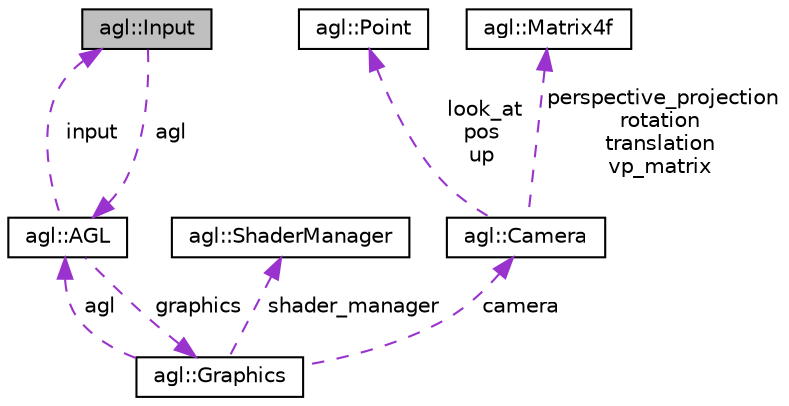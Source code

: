 digraph "agl::Input"
{
 // LATEX_PDF_SIZE
  edge [fontname="Helvetica",fontsize="10",labelfontname="Helvetica",labelfontsize="10"];
  node [fontname="Helvetica",fontsize="10",shape=record];
  Node1 [label="agl::Input",height=0.2,width=0.4,color="black", fillcolor="grey75", style="filled", fontcolor="black",tooltip=" "];
  Node2 -> Node1 [dir="back",color="darkorchid3",fontsize="10",style="dashed",label=" agl" ,fontname="Helvetica"];
  Node2 [label="agl::AGL",height=0.2,width=0.4,color="black", fillcolor="white", style="filled",URL="$classagl_1_1AGL.html",tooltip="Abstract wrapper class for graphics and input. The user should only interact with agl by extending th..."];
  Node1 -> Node2 [dir="back",color="darkorchid3",fontsize="10",style="dashed",label=" input" ,fontname="Helvetica"];
  Node3 -> Node2 [dir="back",color="darkorchid3",fontsize="10",style="dashed",label=" graphics" ,fontname="Helvetica"];
  Node3 [label="agl::Graphics",height=0.2,width=0.4,color="black", fillcolor="white", style="filled",URL="$classagl_1_1Graphics.html",tooltip=" "];
  Node2 -> Node3 [dir="back",color="darkorchid3",fontsize="10",style="dashed",label=" agl" ,fontname="Helvetica"];
  Node4 -> Node3 [dir="back",color="darkorchid3",fontsize="10",style="dashed",label=" shader_manager" ,fontname="Helvetica"];
  Node4 [label="agl::ShaderManager",height=0.2,width=0.4,color="black", fillcolor="white", style="filled",URL="$classagl_1_1ShaderManager.html",tooltip=" "];
  Node5 -> Node3 [dir="back",color="darkorchid3",fontsize="10",style="dashed",label=" camera" ,fontname="Helvetica"];
  Node5 [label="agl::Camera",height=0.2,width=0.4,color="black", fillcolor="white", style="filled",URL="$classagl_1_1Camera.html",tooltip=" "];
  Node6 -> Node5 [dir="back",color="darkorchid3",fontsize="10",style="dashed",label=" look_at\npos\nup" ,fontname="Helvetica"];
  Node6 [label="agl::Point",height=0.2,width=0.4,color="black", fillcolor="white", style="filled",URL="$classagl_1_1Point.html",tooltip=" "];
  Node7 -> Node5 [dir="back",color="darkorchid3",fontsize="10",style="dashed",label=" perspective_projection\nrotation\ntranslation\nvp_matrix" ,fontname="Helvetica"];
  Node7 [label="agl::Matrix4f",height=0.2,width=0.4,color="black", fillcolor="white", style="filled",URL="$classagl_1_1Matrix4f.html",tooltip=" "];
}
